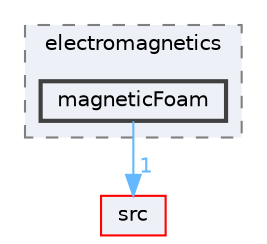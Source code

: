 digraph "applications/solvers/electromagnetics/magneticFoam"
{
 // LATEX_PDF_SIZE
  bgcolor="transparent";
  edge [fontname=Helvetica,fontsize=10,labelfontname=Helvetica,labelfontsize=10];
  node [fontname=Helvetica,fontsize=10,shape=box,height=0.2,width=0.4];
  compound=true
  subgraph clusterdir_6925107ea68bc879ce25441c80612b3f {
    graph [ bgcolor="#edf0f7", pencolor="grey50", label="electromagnetics", fontname=Helvetica,fontsize=10 style="filled,dashed", URL="dir_6925107ea68bc879ce25441c80612b3f.html",tooltip=""]
  dir_ab9cebb5cc5f32020a0d92334f335243 [label="magneticFoam", fillcolor="#edf0f7", color="grey25", style="filled,bold", URL="dir_ab9cebb5cc5f32020a0d92334f335243.html",tooltip=""];
  }
  dir_68267d1309a1af8e8297ef4c3efbcdba [label="src", fillcolor="#edf0f7", color="red", style="filled", URL="dir_68267d1309a1af8e8297ef4c3efbcdba.html",tooltip=""];
  dir_ab9cebb5cc5f32020a0d92334f335243->dir_68267d1309a1af8e8297ef4c3efbcdba [headlabel="1", labeldistance=1.5 headhref="dir_002283_003729.html" href="dir_002283_003729.html" color="steelblue1" fontcolor="steelblue1"];
}
